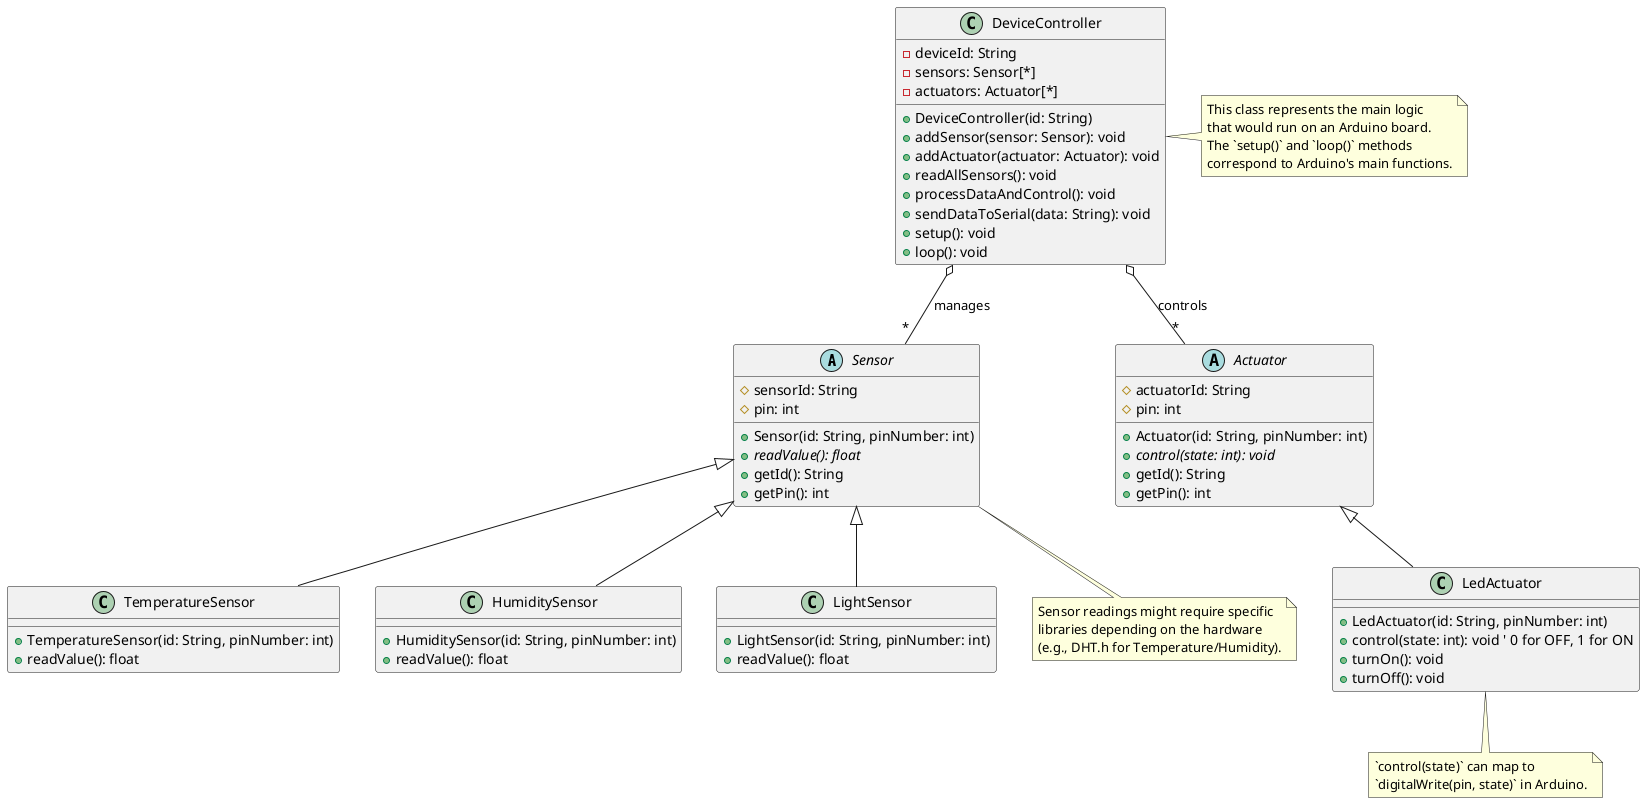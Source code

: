 @startuml SmartEnvironmentalMonitor

' Abstract Classes
abstract class Sensor {
  # sensorId: String
  # pin: int
  + Sensor(id: String, pinNumber: int)
  + {abstract} readValue(): float
  + getId(): String
  + getPin(): int
}

abstract class Actuator {
  # actuatorId: String
  # pin: int
  + Actuator(id: String, pinNumber: int)
  + {abstract} control(state: int): void
  + getId(): String
  + getPin(): int
}

' Concrete Sensor Classes
class TemperatureSensor extends Sensor {
  + TemperatureSensor(id: String, pinNumber: int)
  + readValue(): float
}

class HumiditySensor extends Sensor {
  + HumiditySensor(id: String, pinNumber: int)
  + readValue(): float
}

class LightSensor extends Sensor {
  + LightSensor(id: String, pinNumber: int)
  + readValue(): float
}

' Concrete Actuator Class
class LedActuator extends Actuator {
  + LedActuator(id: String, pinNumber: int)
  + control(state: int): void ' 0 for OFF, 1 for ON
  + turnOn(): void
  + turnOff(): void
}

' Main Device Controller Class (Represents the Arduino logic)
class DeviceController {
  - deviceId: String
  - sensors: Sensor[*]
  - actuators: Actuator[*]
  + DeviceController(id: String)
  + addSensor(sensor: Sensor): void
  + addActuator(actuator: Actuator): void
  + readAllSensors(): void
  + processDataAndControl(): void
  + sendDataToSerial(data: String): void
  + setup(): void
  + loop(): void
}

' Relationships
DeviceController o-- "*" Sensor : manages
DeviceController o-- "*" Actuator : controls

' Notes for Arduino Implementation
note right of DeviceController
  This class represents the main logic
  that would run on an Arduino board.
  The `setup()` and `loop()` methods
  correspond to Arduino's main functions.
end note

note bottom of Sensor
  Sensor readings might require specific
  libraries depending on the hardware
  (e.g., DHT.h for Temperature/Humidity).
end note

note bottom of LedActuator
  `control(state)` can map to
  `digitalWrite(pin, state)` in Arduino.
end note

@enduml